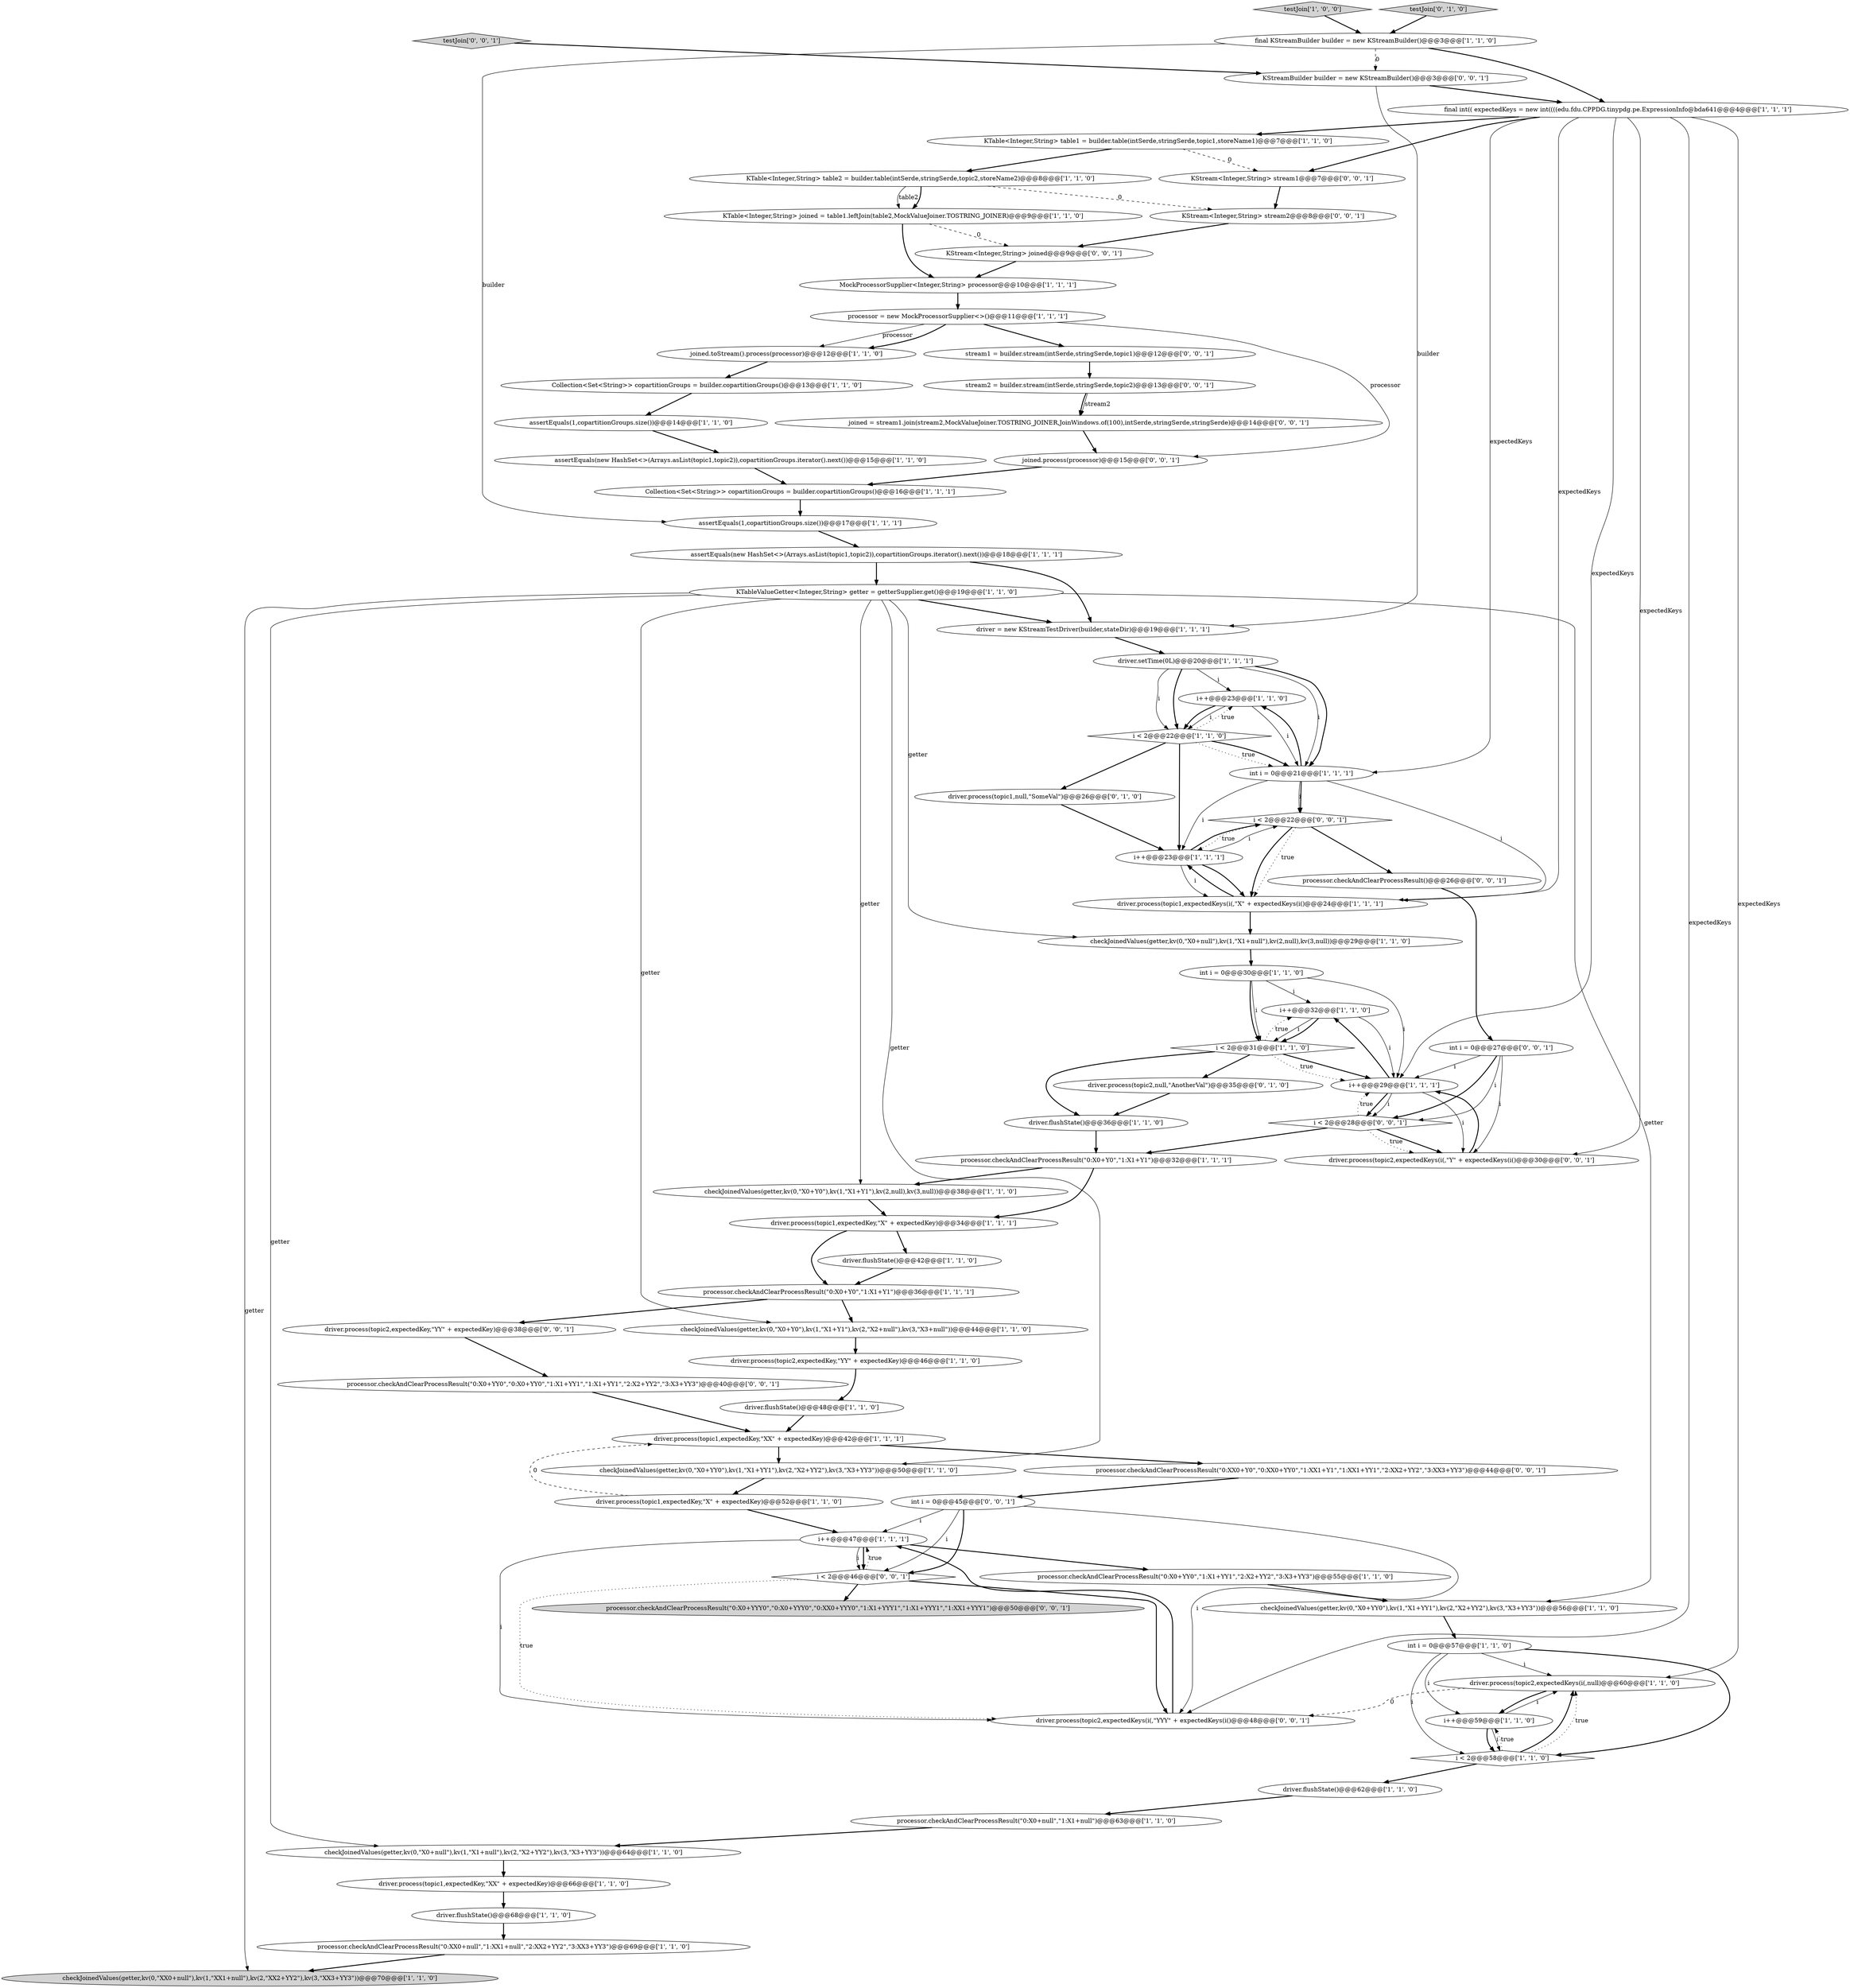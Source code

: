 digraph {
21 [style = filled, label = "i++@@@32@@@['1', '1', '0']", fillcolor = white, shape = ellipse image = "AAA0AAABBB1BBB"];
22 [style = filled, label = "KTable<Integer,String> table1 = builder.table(intSerde,stringSerde,topic1,storeName1)@@@7@@@['1', '1', '0']", fillcolor = white, shape = ellipse image = "AAA0AAABBB1BBB"];
26 [style = filled, label = "checkJoinedValues(getter,kv(0,\"X0+YY0\"),kv(1,\"X1+YY1\"),kv(2,\"X2+YY2\"),kv(3,\"X3+YY3\"))@@@56@@@['1', '1', '0']", fillcolor = white, shape = ellipse image = "AAA0AAABBB1BBB"];
32 [style = filled, label = "processor.checkAndClearProcessResult(\"0:X0+YY0\",\"1:X1+YY1\",\"2:X2+YY2\",\"3:X3+YY3\")@@@55@@@['1', '1', '0']", fillcolor = white, shape = ellipse image = "AAA0AAABBB1BBB"];
37 [style = filled, label = "driver.flushState()@@@48@@@['1', '1', '0']", fillcolor = white, shape = ellipse image = "AAA0AAABBB1BBB"];
58 [style = filled, label = "KStream<Integer,String> stream1@@@7@@@['0', '0', '1']", fillcolor = white, shape = ellipse image = "AAA0AAABBB3BBB"];
74 [style = filled, label = "KStreamBuilder builder = new KStreamBuilder()@@@3@@@['0', '0', '1']", fillcolor = white, shape = ellipse image = "AAA0AAABBB3BBB"];
36 [style = filled, label = "processor.checkAndClearProcessResult(\"0:X0+Y0\",\"1:X1+Y1\")@@@36@@@['1', '1', '1']", fillcolor = white, shape = ellipse image = "AAA0AAABBB1BBB"];
5 [style = filled, label = "Collection<Set<String>> copartitionGroups = builder.copartitionGroups()@@@13@@@['1', '1', '0']", fillcolor = white, shape = ellipse image = "AAA0AAABBB1BBB"];
67 [style = filled, label = "int i = 0@@@27@@@['0', '0', '1']", fillcolor = white, shape = ellipse image = "AAA0AAABBB3BBB"];
34 [style = filled, label = "driver.flushState()@@@62@@@['1', '1', '0']", fillcolor = white, shape = ellipse image = "AAA0AAABBB1BBB"];
24 [style = filled, label = "checkJoinedValues(getter,kv(0,\"XX0+null\"),kv(1,\"XX1+null\"),kv(2,\"XX2+YY2\"),kv(3,\"XX3+YY3\"))@@@70@@@['1', '1', '0']", fillcolor = lightgray, shape = ellipse image = "AAA0AAABBB1BBB"];
38 [style = filled, label = "final int(( expectedKeys = new int((((edu.fdu.CPPDG.tinypdg.pe.ExpressionInfo@bda641@@@4@@@['1', '1', '1']", fillcolor = white, shape = ellipse image = "AAA0AAABBB1BBB"];
17 [style = filled, label = "i++@@@47@@@['1', '1', '1']", fillcolor = white, shape = ellipse image = "AAA0AAABBB1BBB"];
18 [style = filled, label = "driver.process(topic1,expectedKey,\"XX\" + expectedKey)@@@42@@@['1', '1', '1']", fillcolor = white, shape = ellipse image = "AAA0AAABBB1BBB"];
51 [style = filled, label = "KTable<Integer,String> joined = table1.leftJoin(table2,MockValueJoiner.TOSTRING_JOINER)@@@9@@@['1', '1', '0']", fillcolor = white, shape = ellipse image = "AAA0AAABBB1BBB"];
0 [style = filled, label = "processor.checkAndClearProcessResult(\"0:XX0+null\",\"1:XX1+null\",\"2:XX2+YY2\",\"3:XX3+YY3\")@@@69@@@['1', '1', '0']", fillcolor = white, shape = ellipse image = "AAA0AAABBB1BBB"];
57 [style = filled, label = "KStream<Integer,String> stream2@@@8@@@['0', '0', '1']", fillcolor = white, shape = ellipse image = "AAA0AAABBB3BBB"];
50 [style = filled, label = "driver.process(topic1,expectedKey,\"X\" + expectedKey)@@@34@@@['1', '1', '1']", fillcolor = white, shape = ellipse image = "AAA0AAABBB1BBB"];
8 [style = filled, label = "i < 2@@@31@@@['1', '1', '0']", fillcolor = white, shape = diamond image = "AAA0AAABBB1BBB"];
19 [style = filled, label = "i++@@@29@@@['1', '1', '1']", fillcolor = white, shape = ellipse image = "AAA0AAABBB1BBB"];
20 [style = filled, label = "i++@@@23@@@['1', '1', '0']", fillcolor = white, shape = ellipse image = "AAA0AAABBB1BBB"];
15 [style = filled, label = "processor.checkAndClearProcessResult(\"0:X0+null\",\"1:X1+null\")@@@63@@@['1', '1', '0']", fillcolor = white, shape = ellipse image = "AAA0AAABBB1BBB"];
42 [style = filled, label = "processor.checkAndClearProcessResult(\"0:X0+Y0\",\"1:X1+Y1\")@@@32@@@['1', '1', '1']", fillcolor = white, shape = ellipse image = "AAA0AAABBB1BBB"];
39 [style = filled, label = "driver.process(topic2,expectedKey,\"YY\" + expectedKey)@@@46@@@['1', '1', '0']", fillcolor = white, shape = ellipse image = "AAA0AAABBB1BBB"];
3 [style = filled, label = "driver.process(topic2,expectedKeys(i(,null)@@@60@@@['1', '1', '0']", fillcolor = white, shape = ellipse image = "AAA0AAABBB1BBB"];
70 [style = filled, label = "driver.process(topic2,expectedKey,\"YY\" + expectedKey)@@@38@@@['0', '0', '1']", fillcolor = white, shape = ellipse image = "AAA0AAABBB3BBB"];
2 [style = filled, label = "driver.flushState()@@@68@@@['1', '1', '0']", fillcolor = white, shape = ellipse image = "AAA0AAABBB1BBB"];
1 [style = filled, label = "checkJoinedValues(getter,kv(0,\"X0+Y0\"),kv(1,\"X1+Y1\"),kv(2,\"X2+null\"),kv(3,\"X3+null\"))@@@44@@@['1', '1', '0']", fillcolor = white, shape = ellipse image = "AAA0AAABBB1BBB"];
55 [style = filled, label = "driver.process(topic1,null,\"SomeVal\")@@@26@@@['0', '1', '0']", fillcolor = white, shape = ellipse image = "AAA1AAABBB2BBB"];
47 [style = filled, label = "checkJoinedValues(getter,kv(0,\"X0+Y0\"),kv(1,\"X1+Y1\"),kv(2,null),kv(3,null))@@@38@@@['1', '1', '0']", fillcolor = white, shape = ellipse image = "AAA0AAABBB1BBB"];
14 [style = filled, label = "joined.toStream().process(processor)@@@12@@@['1', '1', '0']", fillcolor = white, shape = ellipse image = "AAA0AAABBB1BBB"];
16 [style = filled, label = "checkJoinedValues(getter,kv(0,\"X0+null\"),kv(1,\"X1+null\"),kv(2,\"X2+YY2\"),kv(3,\"X3+YY3\"))@@@64@@@['1', '1', '0']", fillcolor = white, shape = ellipse image = "AAA0AAABBB1BBB"];
59 [style = filled, label = "joined.process(processor)@@@15@@@['0', '0', '1']", fillcolor = white, shape = ellipse image = "AAA0AAABBB3BBB"];
63 [style = filled, label = "processor.checkAndClearProcessResult(\"0:X0+YY0\",\"0:X0+YY0\",\"1:X1+YY1\",\"1:X1+YY1\",\"2:X2+YY2\",\"3:X3+YY3\")@@@40@@@['0', '0', '1']", fillcolor = white, shape = ellipse image = "AAA0AAABBB3BBB"];
73 [style = filled, label = "stream2 = builder.stream(intSerde,stringSerde,topic2)@@@13@@@['0', '0', '1']", fillcolor = white, shape = ellipse image = "AAA0AAABBB3BBB"];
61 [style = filled, label = "i < 2@@@46@@@['0', '0', '1']", fillcolor = white, shape = diamond image = "AAA0AAABBB3BBB"];
10 [style = filled, label = "final KStreamBuilder builder = new KStreamBuilder()@@@3@@@['1', '1', '0']", fillcolor = white, shape = ellipse image = "AAA0AAABBB1BBB"];
48 [style = filled, label = "int i = 0@@@57@@@['1', '1', '0']", fillcolor = white, shape = ellipse image = "AAA0AAABBB1BBB"];
75 [style = filled, label = "processor.checkAndClearProcessResult(\"0:XX0+Y0\",\"0:XX0+YY0\",\"1:XX1+Y1\",\"1:XX1+YY1\",\"2:XX2+YY2\",\"3:XX3+YY3\")@@@44@@@['0', '0', '1']", fillcolor = white, shape = ellipse image = "AAA0AAABBB3BBB"];
28 [style = filled, label = "assertEquals(new HashSet<>(Arrays.asList(topic1,topic2)),copartitionGroups.iterator().next())@@@18@@@['1', '1', '1']", fillcolor = white, shape = ellipse image = "AAA0AAABBB1BBB"];
40 [style = filled, label = "driver = new KStreamTestDriver(builder,stateDir)@@@19@@@['1', '1', '1']", fillcolor = white, shape = ellipse image = "AAA0AAABBB1BBB"];
6 [style = filled, label = "i < 2@@@22@@@['1', '1', '0']", fillcolor = white, shape = diamond image = "AAA0AAABBB1BBB"];
33 [style = filled, label = "i++@@@59@@@['1', '1', '0']", fillcolor = white, shape = ellipse image = "AAA0AAABBB1BBB"];
77 [style = filled, label = "KStream<Integer,String> joined@@@9@@@['0', '0', '1']", fillcolor = white, shape = ellipse image = "AAA0AAABBB3BBB"];
62 [style = filled, label = "driver.process(topic2,expectedKeys(i(,\"YYY\" + expectedKeys(i()@@@48@@@['0', '0', '1']", fillcolor = white, shape = ellipse image = "AAA0AAABBB3BBB"];
66 [style = filled, label = "processor.checkAndClearProcessResult()@@@26@@@['0', '0', '1']", fillcolor = white, shape = ellipse image = "AAA0AAABBB3BBB"];
9 [style = filled, label = "driver.setTime(0L)@@@20@@@['1', '1', '1']", fillcolor = white, shape = ellipse image = "AAA0AAABBB1BBB"];
13 [style = filled, label = "i++@@@23@@@['1', '1', '1']", fillcolor = white, shape = ellipse image = "AAA0AAABBB1BBB"];
45 [style = filled, label = "driver.process(topic1,expectedKeys(i(,\"X\" + expectedKeys(i()@@@24@@@['1', '1', '1']", fillcolor = white, shape = ellipse image = "AAA0AAABBB1BBB"];
56 [style = filled, label = "driver.process(topic2,null,\"AnotherVal\")@@@35@@@['0', '1', '0']", fillcolor = white, shape = ellipse image = "AAA1AAABBB2BBB"];
71 [style = filled, label = "testJoin['0', '0', '1']", fillcolor = lightgray, shape = diamond image = "AAA0AAABBB3BBB"];
41 [style = filled, label = "processor = new MockProcessorSupplier<>()@@@11@@@['1', '1', '1']", fillcolor = white, shape = ellipse image = "AAA0AAABBB1BBB"];
65 [style = filled, label = "processor.checkAndClearProcessResult(\"0:X0+YYY0\",\"0:X0+YYY0\",\"0:XX0+YYY0\",\"1:X1+YYY1\",\"1:X1+YYY1\",\"1:XX1+YYY1\")@@@50@@@['0', '0', '1']", fillcolor = lightgray, shape = ellipse image = "AAA0AAABBB3BBB"];
23 [style = filled, label = "int i = 0@@@21@@@['1', '1', '1']", fillcolor = white, shape = ellipse image = "AAA0AAABBB1BBB"];
60 [style = filled, label = "stream1 = builder.stream(intSerde,stringSerde,topic1)@@@12@@@['0', '0', '1']", fillcolor = white, shape = ellipse image = "AAA0AAABBB3BBB"];
69 [style = filled, label = "int i = 0@@@45@@@['0', '0', '1']", fillcolor = white, shape = ellipse image = "AAA0AAABBB3BBB"];
4 [style = filled, label = "testJoin['1', '0', '0']", fillcolor = lightgray, shape = diamond image = "AAA0AAABBB1BBB"];
7 [style = filled, label = "checkJoinedValues(getter,kv(0,\"X0+YY0\"),kv(1,\"X1+YY1\"),kv(2,\"X2+YY2\"),kv(3,\"X3+YY3\"))@@@50@@@['1', '1', '0']", fillcolor = white, shape = ellipse image = "AAA0AAABBB1BBB"];
76 [style = filled, label = "joined = stream1.join(stream2,MockValueJoiner.TOSTRING_JOINER,JoinWindows.of(100),intSerde,stringSerde,stringSerde)@@@14@@@['0', '0', '1']", fillcolor = white, shape = ellipse image = "AAA0AAABBB3BBB"];
35 [style = filled, label = "driver.process(topic1,expectedKey,\"X\" + expectedKey)@@@52@@@['1', '1', '0']", fillcolor = white, shape = ellipse image = "AAA0AAABBB1BBB"];
54 [style = filled, label = "testJoin['0', '1', '0']", fillcolor = lightgray, shape = diamond image = "AAA0AAABBB2BBB"];
29 [style = filled, label = "assertEquals(1,copartitionGroups.size())@@@14@@@['1', '1', '0']", fillcolor = white, shape = ellipse image = "AAA0AAABBB1BBB"];
30 [style = filled, label = "driver.flushState()@@@36@@@['1', '1', '0']", fillcolor = white, shape = ellipse image = "AAA0AAABBB1BBB"];
31 [style = filled, label = "assertEquals(1,copartitionGroups.size())@@@17@@@['1', '1', '1']", fillcolor = white, shape = ellipse image = "AAA0AAABBB1BBB"];
64 [style = filled, label = "i < 2@@@28@@@['0', '0', '1']", fillcolor = white, shape = diamond image = "AAA0AAABBB3BBB"];
44 [style = filled, label = "KTable<Integer,String> table2 = builder.table(intSerde,stringSerde,topic2,storeName2)@@@8@@@['1', '1', '0']", fillcolor = white, shape = ellipse image = "AAA0AAABBB1BBB"];
12 [style = filled, label = "MockProcessorSupplier<Integer,String> processor@@@10@@@['1', '1', '1']", fillcolor = white, shape = ellipse image = "AAA0AAABBB1BBB"];
49 [style = filled, label = "assertEquals(new HashSet<>(Arrays.asList(topic1,topic2)),copartitionGroups.iterator().next())@@@15@@@['1', '1', '0']", fillcolor = white, shape = ellipse image = "AAA0AAABBB1BBB"];
43 [style = filled, label = "KTableValueGetter<Integer,String> getter = getterSupplier.get()@@@19@@@['1', '1', '0']", fillcolor = white, shape = ellipse image = "AAA0AAABBB1BBB"];
27 [style = filled, label = "driver.process(topic1,expectedKey,\"XX\" + expectedKey)@@@66@@@['1', '1', '0']", fillcolor = white, shape = ellipse image = "AAA0AAABBB1BBB"];
46 [style = filled, label = "checkJoinedValues(getter,kv(0,\"X0+null\"),kv(1,\"X1+null\"),kv(2,null),kv(3,null))@@@29@@@['1', '1', '0']", fillcolor = white, shape = ellipse image = "AAA0AAABBB1BBB"];
53 [style = filled, label = "Collection<Set<String>> copartitionGroups = builder.copartitionGroups()@@@16@@@['1', '1', '1']", fillcolor = white, shape = ellipse image = "AAA0AAABBB1BBB"];
52 [style = filled, label = "i < 2@@@58@@@['1', '1', '0']", fillcolor = white, shape = diamond image = "AAA0AAABBB1BBB"];
11 [style = filled, label = "driver.flushState()@@@42@@@['1', '1', '0']", fillcolor = white, shape = ellipse image = "AAA0AAABBB1BBB"];
72 [style = filled, label = "i < 2@@@22@@@['0', '0', '1']", fillcolor = white, shape = diamond image = "AAA0AAABBB3BBB"];
25 [style = filled, label = "int i = 0@@@30@@@['1', '1', '0']", fillcolor = white, shape = ellipse image = "AAA0AAABBB1BBB"];
68 [style = filled, label = "driver.process(topic2,expectedKeys(i(,\"Y\" + expectedKeys(i()@@@30@@@['0', '0', '1']", fillcolor = white, shape = ellipse image = "AAA0AAABBB3BBB"];
6->23 [style = dotted, label="true"];
13->45 [style = bold, label=""];
62->17 [style = bold, label=""];
21->8 [style = solid, label="i"];
20->6 [style = bold, label=""];
33->52 [style = bold, label=""];
19->64 [style = bold, label=""];
58->57 [style = bold, label=""];
23->72 [style = bold, label=""];
43->7 [style = solid, label="getter"];
66->67 [style = bold, label=""];
54->10 [style = bold, label=""];
13->72 [style = solid, label="i"];
41->59 [style = solid, label="processor"];
42->50 [style = bold, label=""];
8->19 [style = dotted, label="true"];
53->31 [style = bold, label=""];
9->23 [style = solid, label="i"];
28->43 [style = bold, label=""];
45->46 [style = bold, label=""];
44->51 [style = solid, label="table2"];
51->12 [style = bold, label=""];
15->16 [style = bold, label=""];
64->42 [style = bold, label=""];
5->29 [style = bold, label=""];
45->13 [style = bold, label=""];
11->36 [style = bold, label=""];
73->76 [style = solid, label="stream2"];
38->23 [style = solid, label="expectedKeys"];
10->38 [style = bold, label=""];
39->37 [style = bold, label=""];
36->70 [style = bold, label=""];
60->73 [style = bold, label=""];
57->77 [style = bold, label=""];
23->72 [style = solid, label="i"];
13->45 [style = solid, label="i"];
38->19 [style = solid, label="expectedKeys"];
72->45 [style = dotted, label="true"];
14->5 [style = bold, label=""];
3->62 [style = dashed, label="0"];
20->23 [style = solid, label="i"];
46->25 [style = bold, label=""];
34->15 [style = bold, label=""];
43->47 [style = solid, label="getter"];
35->17 [style = bold, label=""];
61->62 [style = dotted, label="true"];
18->75 [style = bold, label=""];
50->11 [style = bold, label=""];
73->76 [style = bold, label=""];
9->20 [style = solid, label="i"];
37->18 [style = bold, label=""];
10->31 [style = solid, label="builder"];
64->68 [style = bold, label=""];
49->53 [style = bold, label=""];
38->62 [style = solid, label="expectedKeys"];
64->68 [style = dotted, label="true"];
17->62 [style = solid, label="i"];
70->63 [style = bold, label=""];
21->8 [style = bold, label=""];
41->14 [style = solid, label="processor"];
33->3 [style = solid, label="i"];
9->6 [style = solid, label="i"];
74->40 [style = solid, label="builder"];
19->64 [style = solid, label="i"];
68->19 [style = bold, label=""];
72->13 [style = dotted, label="true"];
1->39 [style = bold, label=""];
17->32 [style = bold, label=""];
41->60 [style = bold, label=""];
48->33 [style = solid, label="i"];
43->1 [style = solid, label="getter"];
52->33 [style = dotted, label="true"];
51->77 [style = dashed, label="0"];
12->41 [style = bold, label=""];
8->56 [style = bold, label=""];
43->24 [style = solid, label="getter"];
8->30 [style = bold, label=""];
23->13 [style = solid, label="i"];
25->8 [style = solid, label="i"];
31->28 [style = bold, label=""];
67->64 [style = solid, label="i"];
6->23 [style = bold, label=""];
6->20 [style = dotted, label="true"];
44->51 [style = bold, label=""];
41->14 [style = bold, label=""];
7->35 [style = bold, label=""];
38->68 [style = solid, label="expectedKeys"];
30->42 [style = bold, label=""];
22->58 [style = dashed, label="0"];
69->61 [style = bold, label=""];
8->19 [style = bold, label=""];
3->33 [style = bold, label=""];
72->66 [style = bold, label=""];
50->36 [style = bold, label=""];
42->47 [style = bold, label=""];
64->19 [style = dotted, label="true"];
17->61 [style = solid, label="i"];
38->45 [style = solid, label="expectedKeys"];
22->44 [style = bold, label=""];
38->58 [style = bold, label=""];
44->57 [style = dashed, label="0"];
61->62 [style = bold, label=""];
71->74 [style = bold, label=""];
20->6 [style = solid, label="i"];
77->12 [style = bold, label=""];
9->6 [style = bold, label=""];
0->24 [style = bold, label=""];
32->26 [style = bold, label=""];
48->52 [style = bold, label=""];
67->19 [style = solid, label="i"];
67->68 [style = solid, label="i"];
23->20 [style = bold, label=""];
10->74 [style = dashed, label="0"];
19->68 [style = solid, label="i"];
43->40 [style = bold, label=""];
16->27 [style = bold, label=""];
52->3 [style = bold, label=""];
33->52 [style = solid, label="i"];
75->69 [style = bold, label=""];
69->62 [style = solid, label="i"];
40->9 [style = bold, label=""];
4->10 [style = bold, label=""];
29->49 [style = bold, label=""];
2->0 [style = bold, label=""];
25->19 [style = solid, label="i"];
6->55 [style = bold, label=""];
21->19 [style = solid, label="i"];
55->13 [style = bold, label=""];
72->45 [style = bold, label=""];
56->30 [style = bold, label=""];
18->7 [style = bold, label=""];
74->38 [style = bold, label=""];
43->26 [style = solid, label="getter"];
52->3 [style = dotted, label="true"];
69->17 [style = solid, label="i"];
43->16 [style = solid, label="getter"];
8->21 [style = dotted, label="true"];
69->61 [style = solid, label="i"];
6->13 [style = bold, label=""];
43->46 [style = solid, label="getter"];
38->22 [style = bold, label=""];
17->61 [style = bold, label=""];
63->18 [style = bold, label=""];
61->65 [style = bold, label=""];
19->21 [style = bold, label=""];
13->72 [style = bold, label=""];
47->50 [style = bold, label=""];
48->3 [style = solid, label="i"];
23->45 [style = solid, label="i"];
59->53 [style = bold, label=""];
36->1 [style = bold, label=""];
76->59 [style = bold, label=""];
25->8 [style = bold, label=""];
67->64 [style = bold, label=""];
9->23 [style = bold, label=""];
28->40 [style = bold, label=""];
52->34 [style = bold, label=""];
35->18 [style = dashed, label="0"];
25->21 [style = solid, label="i"];
26->48 [style = bold, label=""];
61->17 [style = dotted, label="true"];
38->3 [style = solid, label="expectedKeys"];
27->2 [style = bold, label=""];
48->52 [style = solid, label="i"];
}
